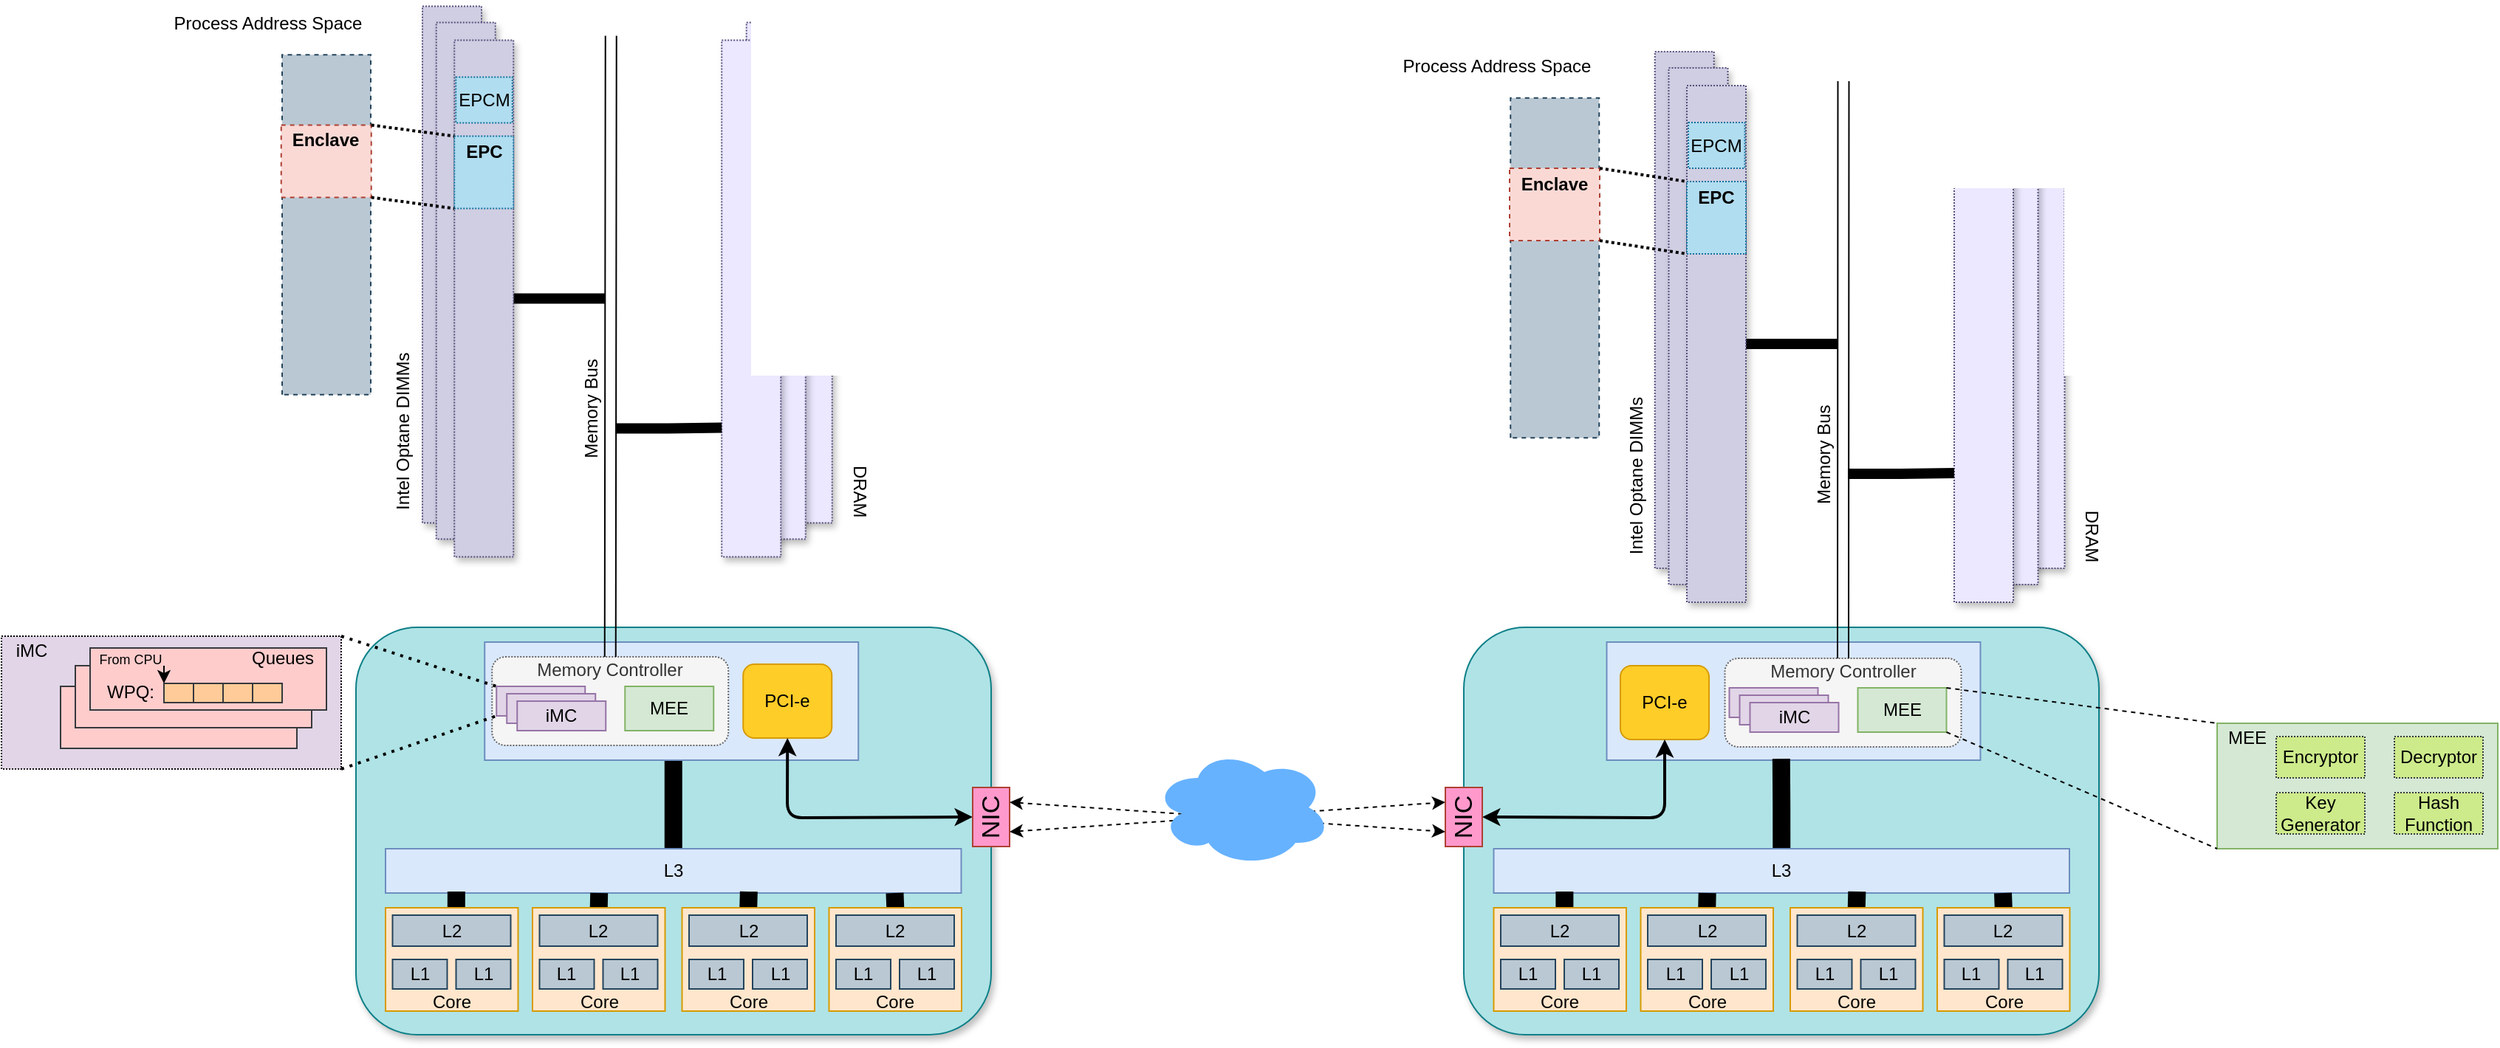 <mxfile version="13.0.3" type="device"><diagram id="oaTMxzg1J-h-dLZErR4L" name="Page-1"><mxGraphModel dx="786" dy="625" grid="1" gridSize="10" guides="1" tooltips="1" connect="1" arrows="1" fold="1" page="1" pageScale="1" pageWidth="850" pageHeight="1100" math="0" shadow="0"><root><mxCell id="0"/><mxCell id="1" parent="0"/><mxCell id="phydSjF7uTCjCLVIRJlo-23" value="" style="rounded=1;whiteSpace=wrap;html=1;glass=0;comic=0;shadow=1;fillColor=#b0e3e6;strokeColor=#0e8088;" parent="1" vertex="1"><mxGeometry x="240" y="811" width="430" height="276" as="geometry"/></mxCell><mxCell id="phydSjF7uTCjCLVIRJlo-88" value="" style="verticalLabelPosition=bottom;verticalAlign=top;html=1;shape=mxgraph.basic.rect;fillColor2=none;strokeWidth=1;size=20;indent=5;rounded=1;shadow=0;glass=0;dashed=0;comic=0;fillColor=#dae8fc;strokeColor=#6c8ebf;gradientColor=none;" parent="1" vertex="1"><mxGeometry x="327.12" y="821" width="253" height="80" as="geometry"/></mxCell><mxCell id="phydSjF7uTCjCLVIRJlo-53" value="Memory Controller&lt;br&gt;&lt;br&gt;&lt;br&gt;&lt;br&gt;" style="rounded=1;whiteSpace=wrap;html=1;dashed=1;dashPattern=1 1;fillColor=#f5f5f5;strokeColor=#666666;fontColor=#333333;" parent="1" vertex="1"><mxGeometry x="332.12" y="831" width="160" height="60" as="geometry"/></mxCell><mxCell id="phydSjF7uTCjCLVIRJlo-33" value="" style="rounded=0;whiteSpace=wrap;html=1;fillColor=#e1d5e7;strokeColor=#9673a6;" parent="1" vertex="1"><mxGeometry x="335.12" y="851" width="60" height="20" as="geometry"/></mxCell><mxCell id="phydSjF7uTCjCLVIRJlo-34" value="" style="rounded=0;whiteSpace=wrap;html=1;fillColor=#e1d5e7;strokeColor=#9673a6;" parent="1" vertex="1"><mxGeometry x="342.12" y="856" width="60" height="20" as="geometry"/></mxCell><mxCell id="phydSjF7uTCjCLVIRJlo-49" value="iMC" style="rounded=0;whiteSpace=wrap;html=1;fillColor=#e1d5e7;strokeColor=#9673a6;" parent="1" vertex="1"><mxGeometry x="349.12" y="861" width="60" height="20" as="geometry"/></mxCell><mxCell id="phydSjF7uTCjCLVIRJlo-51" value="MEE" style="rounded=0;whiteSpace=wrap;html=1;fillColor=#d5e8d4;strokeColor=#82b366;" parent="1" vertex="1"><mxGeometry x="422.12" y="851" width="60" height="30" as="geometry"/></mxCell><mxCell id="phydSjF7uTCjCLVIRJlo-89" value="PCI-e" style="rounded=1;whiteSpace=wrap;html=1;shadow=0;glass=0;dashed=0;comic=0;fillColor=#ffcd28;gradientColor=none;strokeColor=#d79b00;" parent="1" vertex="1"><mxGeometry x="502.12" y="836" width="60" height="50" as="geometry"/></mxCell><mxCell id="phydSjF7uTCjCLVIRJlo-92" value="" style="endArrow=classic;startArrow=classic;html=1;strokeColor=#000000;strokeWidth=2;exitX=0.5;exitY=1;exitDx=0;exitDy=0;entryX=0.5;entryY=0;entryDx=0;entryDy=0;" parent="1" source="phydSjF7uTCjCLVIRJlo-89" target="ULE8uMBQ5Uu-nhGQxHBF-1" edge="1"><mxGeometry width="50" height="50" relative="1" as="geometry"><mxPoint x="550" y="881" as="sourcePoint"/><mxPoint x="570" y="861" as="targetPoint"/><Array as="points"><mxPoint x="532" y="940"/></Array></mxGeometry></mxCell><mxCell id="phydSjF7uTCjCLVIRJlo-94" value="" style="endArrow=none;html=1;strokeColor=#000000;strokeWidth=2;entryX=0;entryY=0;entryDx=0;entryDy=0;dashed=1;dashPattern=1 2;exitX=1;exitY=0;exitDx=0;exitDy=0;" parent="1" source="phydSjF7uTCjCLVIRJlo-96" target="phydSjF7uTCjCLVIRJlo-33" edge="1"><mxGeometry width="50" height="50" relative="1" as="geometry"><mxPoint x="282.12" y="817" as="sourcePoint"/><mxPoint x="252.12" y="821" as="targetPoint"/></mxGeometry></mxCell><mxCell id="phydSjF7uTCjCLVIRJlo-95" value="" style="endArrow=none;html=1;strokeColor=#000000;strokeWidth=2;entryX=0;entryY=1;entryDx=0;entryDy=0;dashed=1;dashPattern=1 2;exitX=1;exitY=1;exitDx=0;exitDy=0;" parent="1" source="phydSjF7uTCjCLVIRJlo-96" target="phydSjF7uTCjCLVIRJlo-33" edge="1"><mxGeometry width="50" height="50" relative="1" as="geometry"><mxPoint x="282.12" y="907" as="sourcePoint"/><mxPoint x="297.12" y="881" as="targetPoint"/></mxGeometry></mxCell><mxCell id="phydSjF7uTCjCLVIRJlo-96" value="" style="rounded=0;whiteSpace=wrap;html=1;fillColor=#e1d5e7;strokeColor=#000000;dashed=1;dashPattern=1 1;" parent="1" vertex="1"><mxGeometry y="817" width="230" height="90" as="geometry"/></mxCell><mxCell id="phydSjF7uTCjCLVIRJlo-97" value="" style="rounded=0;whiteSpace=wrap;html=1;shadow=0;glass=0;comic=0;strokeColor=#36393d;fillColor=#ffcccc;" parent="1" vertex="1"><mxGeometry x="40" y="851" width="160" height="42" as="geometry"/></mxCell><mxCell id="phydSjF7uTCjCLVIRJlo-98" value="" style="rounded=0;whiteSpace=wrap;html=1;shadow=0;glass=0;comic=0;strokeColor=#36393d;fillColor=#ffcccc;" parent="1" vertex="1"><mxGeometry x="50" y="837" width="160" height="42" as="geometry"/></mxCell><mxCell id="phydSjF7uTCjCLVIRJlo-99" value="" style="rounded=0;whiteSpace=wrap;html=1;shadow=0;glass=0;comic=0;strokeColor=#36393d;fillColor=#ffcccc;" parent="1" vertex="1"><mxGeometry x="60" y="825" width="160" height="42" as="geometry"/></mxCell><mxCell id="phydSjF7uTCjCLVIRJlo-100" value="Queues" style="text;html=1;align=center;verticalAlign=middle;resizable=0;points=[];autosize=1;" parent="1" vertex="1"><mxGeometry x="160" y="822" width="60" height="20" as="geometry"/></mxCell><mxCell id="phydSjF7uTCjCLVIRJlo-101" value="" style="rounded=0;whiteSpace=wrap;html=1;shadow=0;glass=0;comic=0;strokeColor=#36393d;fillColor=#ffcc99;rotation=0;" parent="1" vertex="1"><mxGeometry x="110" y="849" width="20" height="13" as="geometry"/></mxCell><mxCell id="phydSjF7uTCjCLVIRJlo-105" value="" style="rounded=0;whiteSpace=wrap;html=1;shadow=0;glass=0;comic=0;strokeColor=#36393d;fillColor=#ffcc99;rotation=0;" parent="1" vertex="1"><mxGeometry x="130" y="849" width="20" height="13" as="geometry"/></mxCell><mxCell id="phydSjF7uTCjCLVIRJlo-106" value="" style="rounded=0;whiteSpace=wrap;html=1;shadow=0;glass=0;comic=0;strokeColor=#36393d;fillColor=#ffcc99;rotation=0;" parent="1" vertex="1"><mxGeometry x="150" y="849" width="20" height="13" as="geometry"/></mxCell><mxCell id="phydSjF7uTCjCLVIRJlo-107" value="" style="rounded=0;whiteSpace=wrap;html=1;shadow=0;glass=0;comic=0;strokeColor=#36393d;fillColor=#ffcc99;rotation=0;" parent="1" vertex="1"><mxGeometry x="170" y="849" width="20" height="13" as="geometry"/></mxCell><mxCell id="phydSjF7uTCjCLVIRJlo-108" value="WPQ:" style="text;html=1;align=center;verticalAlign=middle;resizable=0;points=[];autosize=1;" parent="1" vertex="1"><mxGeometry x="62" y="844.5" width="50" height="20" as="geometry"/></mxCell><mxCell id="phydSjF7uTCjCLVIRJlo-109" value="&lt;font style=&quot;font-size: 9px&quot;&gt;From CPU&lt;/font&gt;" style="text;html=1;align=center;verticalAlign=middle;resizable=0;points=[];autosize=1;" parent="1" vertex="1"><mxGeometry x="57" y="822" width="60" height="20" as="geometry"/></mxCell><mxCell id="phydSjF7uTCjCLVIRJlo-110" value="" style="endArrow=classic;html=1;strokeColor=#000000;strokeWidth=1;" parent="1" edge="1"><mxGeometry width="50" height="50" relative="1" as="geometry"><mxPoint x="110" y="837" as="sourcePoint"/><mxPoint x="110" y="849" as="targetPoint"/></mxGeometry></mxCell><mxCell id="phydSjF7uTCjCLVIRJlo-114" value="iMC" style="text;html=1;align=center;verticalAlign=middle;resizable=0;points=[];autosize=1;" parent="1" vertex="1"><mxGeometry y="817" width="40" height="20" as="geometry"/></mxCell><mxCell id="ULE8uMBQ5Uu-nhGQxHBF-1" value="&lt;font style=&quot;font-size: 17px&quot;&gt;NIC&lt;/font&gt;" style="rounded=0;whiteSpace=wrap;html=1;rotation=-90;fillColor=#FF99CC;strokeColor=#ae4132;" parent="1" vertex="1"><mxGeometry x="650" y="927" width="40" height="25" as="geometry"/></mxCell><mxCell id="ULE8uMBQ5Uu-nhGQxHBF-2" value="" style="rounded=1;whiteSpace=wrap;html=1;glass=0;comic=0;shadow=1;fillColor=#b0e3e6;strokeColor=#0e8088;" parent="1" vertex="1"><mxGeometry x="990" y="811" width="430" height="276" as="geometry"/></mxCell><mxCell id="ULE8uMBQ5Uu-nhGQxHBF-3" value="" style="verticalLabelPosition=bottom;verticalAlign=top;html=1;shape=mxgraph.basic.rect;fillColor2=none;strokeWidth=1;size=20;indent=5;rounded=1;shadow=0;glass=0;dashed=0;comic=0;fillColor=#dae8fc;strokeColor=#6c8ebf;gradientColor=none;" parent="1" vertex="1"><mxGeometry x="1086.75" y="821" width="253" height="80" as="geometry"/></mxCell><mxCell id="ULE8uMBQ5Uu-nhGQxHBF-4" value="" style="rounded=0;whiteSpace=wrap;html=1;shadow=1;glass=0;dashed=1;dashPattern=1 1;comic=0;fillColor=#d0cee2;strokeColor=#56517e;rotation=-90;" parent="1" vertex="1"><mxGeometry x="964.38" y="576" width="350" height="40" as="geometry"/></mxCell><mxCell id="ULE8uMBQ5Uu-nhGQxHBF-5" value="" style="rounded=0;whiteSpace=wrap;html=1;shadow=1;glass=0;dashed=1;dashPattern=1 1;comic=0;fillColor=#d0cee2;strokeColor=#56517e;rotation=-90;" parent="1" vertex="1"><mxGeometry x="973.75" y="587" width="350" height="40" as="geometry"/></mxCell><mxCell id="ULE8uMBQ5Uu-nhGQxHBF-6" value="Memory Controller&lt;br&gt;&lt;br&gt;&lt;br&gt;&lt;br&gt;" style="rounded=1;whiteSpace=wrap;html=1;dashed=1;dashPattern=1 1;fillColor=#f5f5f5;strokeColor=#666666;fontColor=#333333;" parent="1" vertex="1"><mxGeometry x="1166.75" y="832" width="160" height="60" as="geometry"/></mxCell><mxCell id="Z-HcP4Q4nRYmEnwGluF0-31" style="edgeStyle=orthogonalEdgeStyle;rounded=0;orthogonalLoop=1;jettySize=auto;html=1;exitX=0.5;exitY=0;exitDx=0;exitDy=0;entryX=0.467;entryY=0.988;entryDx=0;entryDy=0;entryPerimeter=0;endArrow=none;endFill=0;endSize=10;strokeWidth=12;" parent="1" source="ULE8uMBQ5Uu-nhGQxHBF-9" target="ULE8uMBQ5Uu-nhGQxHBF-3" edge="1"><mxGeometry relative="1" as="geometry"/></mxCell><mxCell id="ULE8uMBQ5Uu-nhGQxHBF-9" value="L3" style="rounded=0;whiteSpace=wrap;html=1;fillColor=#dae8fc;strokeColor=#6c8ebf;" parent="1" vertex="1"><mxGeometry x="1010.25" y="961" width="389.75" height="30" as="geometry"/></mxCell><mxCell id="ULE8uMBQ5Uu-nhGQxHBF-10" value="" style="rounded=0;whiteSpace=wrap;html=1;fillColor=#e1d5e7;strokeColor=#9673a6;" parent="1" vertex="1"><mxGeometry x="1169.75" y="852" width="60" height="20" as="geometry"/></mxCell><mxCell id="ULE8uMBQ5Uu-nhGQxHBF-11" value="" style="rounded=0;whiteSpace=wrap;html=1;fillColor=#e1d5e7;strokeColor=#9673a6;" parent="1" vertex="1"><mxGeometry x="1176.75" y="857" width="60" height="20" as="geometry"/></mxCell><mxCell id="Z-HcP4Q4nRYmEnwGluF0-32" style="edgeStyle=orthogonalEdgeStyle;rounded=0;orthogonalLoop=1;jettySize=auto;html=1;exitX=0.5;exitY=0;exitDx=0;exitDy=0;entryX=0.123;entryY=0.967;entryDx=0;entryDy=0;entryPerimeter=0;endArrow=none;endFill=0;endSize=10;strokeWidth=12;" parent="1" source="ULE8uMBQ5Uu-nhGQxHBF-13" target="ULE8uMBQ5Uu-nhGQxHBF-9" edge="1"><mxGeometry relative="1" as="geometry"/></mxCell><mxCell id="ULE8uMBQ5Uu-nhGQxHBF-13" value="&lt;br&gt;&lt;br&gt;&lt;br&gt;&lt;br&gt;Core" style="rounded=0;whiteSpace=wrap;html=1;fillColor=#ffe6cc;strokeColor=#d79b00;" parent="1" vertex="1"><mxGeometry x="1010.25" y="1001" width="89.75" height="70" as="geometry"/></mxCell><mxCell id="ULE8uMBQ5Uu-nhGQxHBF-17" value="iMC" style="rounded=0;whiteSpace=wrap;html=1;fillColor=#e1d5e7;strokeColor=#9673a6;" parent="1" vertex="1"><mxGeometry x="1183.75" y="862" width="60" height="20" as="geometry"/></mxCell><mxCell id="ULE8uMBQ5Uu-nhGQxHBF-18" value="MEE" style="rounded=0;whiteSpace=wrap;html=1;fillColor=#d5e8d4;strokeColor=#82b366;" parent="1" vertex="1"><mxGeometry x="1256.75" y="852" width="60" height="30" as="geometry"/></mxCell><mxCell id="Z-HcP4Q4nRYmEnwGluF0-19" style="edgeStyle=orthogonalEdgeStyle;rounded=0;orthogonalLoop=1;jettySize=auto;html=1;exitX=0.5;exitY=1;exitDx=0;exitDy=0;endArrow=none;endFill=0;strokeWidth=7;endSize=10;" parent="1" source="ULE8uMBQ5Uu-nhGQxHBF-19" edge="1"><mxGeometry relative="1" as="geometry"><mxPoint x="1243" y="619" as="targetPoint"/></mxGeometry></mxCell><mxCell id="ULE8uMBQ5Uu-nhGQxHBF-19" value="" style="rounded=0;whiteSpace=wrap;html=1;shadow=1;glass=0;dashed=1;dashPattern=1 1;comic=0;fillColor=#d0cee2;strokeColor=#56517e;rotation=-90;" parent="1" vertex="1"><mxGeometry x="986" y="599" width="350" height="40" as="geometry"/></mxCell><mxCell id="ULE8uMBQ5Uu-nhGQxHBF-25" value="" style="shape=link;html=1;startSize=6;endArrow=none;endFill=0;endSize=17;targetPerimeterSpacing=4;exitX=0.5;exitY=0;exitDx=0;exitDy=0;width=-7.5;" parent="1" source="ULE8uMBQ5Uu-nhGQxHBF-6" edge="1"><mxGeometry width="50" height="50" relative="1" as="geometry"><mxPoint x="1010" y="872" as="sourcePoint"/><mxPoint x="1247" y="441" as="targetPoint"/></mxGeometry></mxCell><mxCell id="ULE8uMBQ5Uu-nhGQxHBF-26" value="Memory Bus" style="text;html=1;align=center;verticalAlign=middle;resizable=0;points=[];autosize=1;rotation=-90;" parent="1" vertex="1"><mxGeometry x="1194.25" y="684.13" width="80" height="20" as="geometry"/></mxCell><mxCell id="ULE8uMBQ5Uu-nhGQxHBF-27" value="Intel Optane DIMMs" style="text;html=1;align=center;verticalAlign=middle;resizable=0;points=[];autosize=1;rotation=-90;" parent="1" vertex="1"><mxGeometry x="1046.75" y="699" width="120" height="20" as="geometry"/></mxCell><mxCell id="ULE8uMBQ5Uu-nhGQxHBF-28" value="&lt;font style=&quot;font-size: 12px&quot;&gt;&lt;b&gt;EPC&lt;br&gt;&lt;br&gt;&lt;br&gt;&lt;/b&gt;&lt;/font&gt;" style="rounded=0;whiteSpace=wrap;html=1;shadow=0;glass=0;dashed=1;dashPattern=1 1;comic=0;fillColor=#b1ddf0;strokeColor=#10739e;rotation=0;" parent="1" vertex="1"><mxGeometry x="1141" y="509" width="40" height="49" as="geometry"/></mxCell><mxCell id="ULE8uMBQ5Uu-nhGQxHBF-29" value="" style="rounded=0;whiteSpace=wrap;html=1;shadow=0;glass=0;dashed=1;comic=0;fillColor=#bac8d3;strokeColor=#23445d;rotation=-90;" parent="1" vertex="1"><mxGeometry x="936.5" y="537.5" width="230.25" height="60" as="geometry"/></mxCell><mxCell id="ULE8uMBQ5Uu-nhGQxHBF-30" value="Process Address Space" style="text;html=1;align=center;verticalAlign=middle;resizable=0;points=[];autosize=1;" parent="1" vertex="1"><mxGeometry x="942" y="421" width="140" height="20" as="geometry"/></mxCell><mxCell id="ULE8uMBQ5Uu-nhGQxHBF-31" value="&lt;b&gt;Enclave&lt;br&gt;&lt;br&gt;&lt;br&gt;&lt;/b&gt;" style="rounded=0;whiteSpace=wrap;html=1;shadow=0;glass=0;dashed=1;comic=0;fillColor=#fad9d5;strokeColor=#ae4132;" parent="1" vertex="1"><mxGeometry x="1021" y="500" width="61" height="49" as="geometry"/></mxCell><mxCell id="ULE8uMBQ5Uu-nhGQxHBF-39" value="PCI-e" style="rounded=1;whiteSpace=wrap;html=1;shadow=0;glass=0;dashed=0;comic=0;fillColor=#ffcd28;gradientColor=none;strokeColor=#d79b00;" parent="1" vertex="1"><mxGeometry x="1096" y="837" width="60" height="50" as="geometry"/></mxCell><mxCell id="ULE8uMBQ5Uu-nhGQxHBF-40" value="" style="endArrow=classic;startArrow=classic;html=1;strokeColor=#000000;strokeWidth=2;exitX=0.5;exitY=1;exitDx=0;exitDy=0;entryX=0.5;entryY=1;entryDx=0;entryDy=0;" parent="1" source="ULE8uMBQ5Uu-nhGQxHBF-39" target="ULE8uMBQ5Uu-nhGQxHBF-65" edge="1"><mxGeometry width="50" height="50" relative="1" as="geometry"><mxPoint x="901.75" y="866" as="sourcePoint"/><mxPoint x="1024.25" y="862" as="targetPoint"/><Array as="points"><mxPoint x="1126" y="940"/></Array></mxGeometry></mxCell><mxCell id="ULE8uMBQ5Uu-nhGQxHBF-41" value="EPCM" style="rounded=0;whiteSpace=wrap;html=1;shadow=0;glass=0;dashed=1;dashPattern=1 1;comic=0;strokeColor=#10739e;fillColor=#b1ddf0;rotation=0;" parent="1" vertex="1"><mxGeometry x="1142" y="469" width="38.25" height="31" as="geometry"/></mxCell><mxCell id="ULE8uMBQ5Uu-nhGQxHBF-65" value="&lt;font style=&quot;font-size: 17px&quot;&gt;NIC&lt;/font&gt;" style="rounded=0;whiteSpace=wrap;html=1;rotation=-90;fillColor=#FF99CC;strokeColor=#ae4132;" parent="1" vertex="1"><mxGeometry x="970" y="927" width="40" height="25" as="geometry"/></mxCell><mxCell id="ULE8uMBQ5Uu-nhGQxHBF-74" value="" style="endArrow=classic;startArrow=classic;html=1;exitX=0.25;exitY=1;exitDx=0;exitDy=0;entryX=0.75;entryY=0;entryDx=0;entryDy=0;dashed=1;" parent="1" source="ULE8uMBQ5Uu-nhGQxHBF-1" target="ULE8uMBQ5Uu-nhGQxHBF-65" edge="1"><mxGeometry width="50" height="50" relative="1" as="geometry"><mxPoint x="640" y="961" as="sourcePoint"/><mxPoint x="690" y="911" as="targetPoint"/></mxGeometry></mxCell><mxCell id="ULE8uMBQ5Uu-nhGQxHBF-76" value="" style="endArrow=classic;startArrow=classic;html=1;exitX=0.75;exitY=1;exitDx=0;exitDy=0;entryX=0.25;entryY=0;entryDx=0;entryDy=0;dashed=1;" parent="1" source="ULE8uMBQ5Uu-nhGQxHBF-1" target="ULE8uMBQ5Uu-nhGQxHBF-65" edge="1"><mxGeometry width="50" height="50" relative="1" as="geometry"><mxPoint x="660" y="1011" as="sourcePoint"/><mxPoint x="710" y="961" as="targetPoint"/></mxGeometry></mxCell><mxCell id="ULE8uMBQ5Uu-nhGQxHBF-66" value="" style="ellipse;shape=cloud;whiteSpace=wrap;html=1;fillColor=#66B2FF;strokeColor=none;" parent="1" vertex="1"><mxGeometry x="780" y="893" width="120" height="80" as="geometry"/></mxCell><mxCell id="ULE8uMBQ5Uu-nhGQxHBF-89" value="" style="rounded=0;whiteSpace=wrap;html=1;fillColor=#d5e8d4;strokeColor=#82b366;" parent="1" vertex="1"><mxGeometry x="1500" y="876" width="190" height="85" as="geometry"/></mxCell><mxCell id="ULE8uMBQ5Uu-nhGQxHBF-91" value="MEE" style="text;html=1;align=center;verticalAlign=middle;resizable=0;points=[];autosize=1;" parent="1" vertex="1"><mxGeometry x="1500" y="876" width="40" height="20" as="geometry"/></mxCell><mxCell id="ULE8uMBQ5Uu-nhGQxHBF-92" value="Encryptor" style="rounded=0;whiteSpace=wrap;html=1;shadow=0;glass=0;dashed=1;dashPattern=1 1;comic=0;strokeColor=#36393d;fillColor=#cdeb8b;" parent="1" vertex="1"><mxGeometry x="1540" y="885" width="60" height="28" as="geometry"/></mxCell><mxCell id="ULE8uMBQ5Uu-nhGQxHBF-93" value="Decryptor" style="rounded=0;whiteSpace=wrap;html=1;shadow=0;glass=0;dashed=1;dashPattern=1 1;comic=0;strokeColor=#36393d;fillColor=#cdeb8b;" parent="1" vertex="1"><mxGeometry x="1620" y="885" width="60" height="28" as="geometry"/></mxCell><mxCell id="ULE8uMBQ5Uu-nhGQxHBF-94" value="Key Generator" style="rounded=0;whiteSpace=wrap;html=1;shadow=0;glass=0;dashed=1;dashPattern=1 1;comic=0;strokeColor=#36393d;fillColor=#cdeb8b;" parent="1" vertex="1"><mxGeometry x="1540" y="923" width="60" height="28" as="geometry"/></mxCell><mxCell id="ULE8uMBQ5Uu-nhGQxHBF-95" value="Hash&lt;br&gt;Function" style="rounded=0;whiteSpace=wrap;html=1;shadow=0;glass=0;dashed=1;dashPattern=1 1;comic=0;strokeColor=#36393d;fillColor=#cdeb8b;" parent="1" vertex="1"><mxGeometry x="1620" y="923" width="60" height="28" as="geometry"/></mxCell><mxCell id="ULE8uMBQ5Uu-nhGQxHBF-98" value="" style="endArrow=none;dashed=1;html=1;exitX=1;exitY=0;exitDx=0;exitDy=0;entryX=0;entryY=0;entryDx=0;entryDy=0;" parent="1" source="ULE8uMBQ5Uu-nhGQxHBF-18" target="ULE8uMBQ5Uu-nhGQxHBF-89" edge="1"><mxGeometry width="50" height="50" relative="1" as="geometry"><mxPoint x="1202" y="872" as="sourcePoint"/><mxPoint x="1420" y="797" as="targetPoint"/></mxGeometry></mxCell><mxCell id="ULE8uMBQ5Uu-nhGQxHBF-99" value="" style="endArrow=none;dashed=1;html=1;entryX=0;entryY=1;entryDx=0;entryDy=0;exitX=1;exitY=1;exitDx=0;exitDy=0;" parent="1" source="ULE8uMBQ5Uu-nhGQxHBF-18" target="ULE8uMBQ5Uu-nhGQxHBF-89" edge="1"><mxGeometry width="50" height="50" relative="1" as="geometry"><mxPoint x="1330" y="981" as="sourcePoint"/><mxPoint x="1430.25" y="996.0" as="targetPoint"/></mxGeometry></mxCell><mxCell id="Z-HcP4Q4nRYmEnwGluF0-1" value="L1" style="rounded=0;whiteSpace=wrap;html=1;fillColor=#bac8d3;strokeColor=#23445d;" parent="1" vertex="1"><mxGeometry x="1015" y="1036" width="37" height="20" as="geometry"/></mxCell><mxCell id="Z-HcP4Q4nRYmEnwGluF0-2" value="L1" style="rounded=0;whiteSpace=wrap;html=1;fillColor=#bac8d3;strokeColor=#23445d;" parent="1" vertex="1"><mxGeometry x="1058" y="1036" width="37" height="20" as="geometry"/></mxCell><mxCell id="Z-HcP4Q4nRYmEnwGluF0-3" value="L2" style="rounded=0;whiteSpace=wrap;html=1;fillColor=#bac8d3;strokeColor=#23445d;" parent="1" vertex="1"><mxGeometry x="1015" y="1006" width="80" height="21" as="geometry"/></mxCell><mxCell id="Z-HcP4Q4nRYmEnwGluF0-33" style="edgeStyle=orthogonalEdgeStyle;rounded=0;orthogonalLoop=1;jettySize=auto;html=1;exitX=0.5;exitY=0;exitDx=0;exitDy=0;entryX=0.371;entryY=1;entryDx=0;entryDy=0;entryPerimeter=0;endArrow=none;endFill=0;endSize=10;strokeWidth=12;" parent="1" source="Z-HcP4Q4nRYmEnwGluF0-4" target="ULE8uMBQ5Uu-nhGQxHBF-9" edge="1"><mxGeometry relative="1" as="geometry"/></mxCell><mxCell id="Z-HcP4Q4nRYmEnwGluF0-4" value="&lt;br&gt;&lt;br&gt;&lt;br&gt;&lt;br&gt;Core" style="rounded=0;whiteSpace=wrap;html=1;fillColor=#ffe6cc;strokeColor=#d79b00;" parent="1" vertex="1"><mxGeometry x="1109.75" y="1001" width="89.75" height="70" as="geometry"/></mxCell><mxCell id="Z-HcP4Q4nRYmEnwGluF0-5" value="L1" style="rounded=0;whiteSpace=wrap;html=1;fillColor=#bac8d3;strokeColor=#23445d;" parent="1" vertex="1"><mxGeometry x="1114.5" y="1036" width="37" height="20" as="geometry"/></mxCell><mxCell id="Z-HcP4Q4nRYmEnwGluF0-6" value="L1" style="rounded=0;whiteSpace=wrap;html=1;fillColor=#bac8d3;strokeColor=#23445d;" parent="1" vertex="1"><mxGeometry x="1157.5" y="1036" width="37" height="20" as="geometry"/></mxCell><mxCell id="Z-HcP4Q4nRYmEnwGluF0-7" value="L2" style="rounded=0;whiteSpace=wrap;html=1;fillColor=#bac8d3;strokeColor=#23445d;" parent="1" vertex="1"><mxGeometry x="1114.5" y="1006" width="80" height="21" as="geometry"/></mxCell><mxCell id="Z-HcP4Q4nRYmEnwGluF0-34" style="edgeStyle=orthogonalEdgeStyle;rounded=0;orthogonalLoop=1;jettySize=auto;html=1;exitX=0.5;exitY=0;exitDx=0;exitDy=0;entryX=0.631;entryY=0.967;entryDx=0;entryDy=0;entryPerimeter=0;endArrow=none;endFill=0;endSize=10;strokeWidth=12;" parent="1" source="Z-HcP4Q4nRYmEnwGluF0-8" target="ULE8uMBQ5Uu-nhGQxHBF-9" edge="1"><mxGeometry relative="1" as="geometry"/></mxCell><mxCell id="Z-HcP4Q4nRYmEnwGluF0-8" value="&lt;br&gt;&lt;br&gt;&lt;br&gt;&lt;br&gt;Core" style="rounded=0;whiteSpace=wrap;html=1;fillColor=#ffe6cc;strokeColor=#d79b00;" parent="1" vertex="1"><mxGeometry x="1211" y="1001" width="89.75" height="70" as="geometry"/></mxCell><mxCell id="Z-HcP4Q4nRYmEnwGluF0-9" value="L1" style="rounded=0;whiteSpace=wrap;html=1;fillColor=#bac8d3;strokeColor=#23445d;" parent="1" vertex="1"><mxGeometry x="1215.75" y="1036" width="37" height="20" as="geometry"/></mxCell><mxCell id="Z-HcP4Q4nRYmEnwGluF0-10" value="L1" style="rounded=0;whiteSpace=wrap;html=1;fillColor=#bac8d3;strokeColor=#23445d;" parent="1" vertex="1"><mxGeometry x="1258.75" y="1036" width="37" height="20" as="geometry"/></mxCell><mxCell id="Z-HcP4Q4nRYmEnwGluF0-11" value="L2" style="rounded=0;whiteSpace=wrap;html=1;fillColor=#bac8d3;strokeColor=#23445d;" parent="1" vertex="1"><mxGeometry x="1215.75" y="1006" width="80" height="21" as="geometry"/></mxCell><mxCell id="Z-HcP4Q4nRYmEnwGluF0-35" style="edgeStyle=orthogonalEdgeStyle;rounded=0;orthogonalLoop=1;jettySize=auto;html=1;exitX=0.5;exitY=0;exitDx=0;exitDy=0;endArrow=none;endFill=0;endSize=10;strokeWidth=12;" parent="1" source="Z-HcP4Q4nRYmEnwGluF0-12" edge="1"><mxGeometry relative="1" as="geometry"><mxPoint x="1355" y="991" as="targetPoint"/></mxGeometry></mxCell><mxCell id="Z-HcP4Q4nRYmEnwGluF0-12" value="&lt;br&gt;&lt;br&gt;&lt;br&gt;&lt;br&gt;Core" style="rounded=0;whiteSpace=wrap;html=1;fillColor=#ffe6cc;strokeColor=#d79b00;" parent="1" vertex="1"><mxGeometry x="1310.5" y="1001" width="89.75" height="70" as="geometry"/></mxCell><mxCell id="Z-HcP4Q4nRYmEnwGluF0-13" value="L1" style="rounded=0;whiteSpace=wrap;html=1;fillColor=#bac8d3;strokeColor=#23445d;" parent="1" vertex="1"><mxGeometry x="1315.25" y="1036" width="37" height="20" as="geometry"/></mxCell><mxCell id="Z-HcP4Q4nRYmEnwGluF0-14" value="L1" style="rounded=0;whiteSpace=wrap;html=1;fillColor=#bac8d3;strokeColor=#23445d;" parent="1" vertex="1"><mxGeometry x="1358.25" y="1036" width="37" height="20" as="geometry"/></mxCell><mxCell id="Z-HcP4Q4nRYmEnwGluF0-15" value="L2" style="rounded=0;whiteSpace=wrap;html=1;fillColor=#bac8d3;strokeColor=#23445d;" parent="1" vertex="1"><mxGeometry x="1315.25" y="1006" width="80" height="21" as="geometry"/></mxCell><mxCell id="Z-HcP4Q4nRYmEnwGluF0-21" value="" style="endArrow=none;dashed=1;html=1;strokeWidth=2;entryX=0;entryY=0;entryDx=0;entryDy=0;exitX=1;exitY=0;exitDx=0;exitDy=0;dashPattern=1 1;" parent="1" source="ULE8uMBQ5Uu-nhGQxHBF-31" target="ULE8uMBQ5Uu-nhGQxHBF-28" edge="1"><mxGeometry width="50" height="50" relative="1" as="geometry"><mxPoint x="920" y="601" as="sourcePoint"/><mxPoint x="970" y="551" as="targetPoint"/></mxGeometry></mxCell><mxCell id="Z-HcP4Q4nRYmEnwGluF0-22" value="" style="endArrow=none;dashed=1;html=1;strokeWidth=2;entryX=0;entryY=1;entryDx=0;entryDy=0;exitX=1;exitY=1;exitDx=0;exitDy=0;dashPattern=1 1;" parent="1" source="ULE8uMBQ5Uu-nhGQxHBF-31" target="ULE8uMBQ5Uu-nhGQxHBF-28" edge="1"><mxGeometry width="50" height="50" relative="1" as="geometry"><mxPoint x="1092" y="510" as="sourcePoint"/><mxPoint x="1151" y="519" as="targetPoint"/></mxGeometry></mxCell><mxCell id="Z-HcP4Q4nRYmEnwGluF0-23" value="" style="rounded=0;whiteSpace=wrap;html=1;shadow=1;glass=0;dashed=1;dashPattern=1 1;comic=0;fillColor=#EBE8FF;strokeColor=#56517e;rotation=-90;" parent="1" vertex="1"><mxGeometry x="1201.75" y="576" width="350" height="40" as="geometry"/></mxCell><mxCell id="Z-HcP4Q4nRYmEnwGluF0-24" value="" style="rounded=0;whiteSpace=wrap;html=1;shadow=1;glass=0;dashed=1;dashPattern=1 1;comic=0;fillColor=#EBE8FF;strokeColor=#56517e;rotation=-90;" parent="1" vertex="1"><mxGeometry x="1183.75" y="587" width="350" height="40" as="geometry"/></mxCell><mxCell id="Z-HcP4Q4nRYmEnwGluF0-25" value="" style="rounded=0;whiteSpace=wrap;html=1;shadow=1;glass=0;dashed=1;dashPattern=1 1;comic=0;fillColor=#EBE8FF;strokeColor=#56517e;rotation=-90;" parent="1" vertex="1"><mxGeometry x="1167" y="599" width="350" height="40" as="geometry"/></mxCell><mxCell id="Z-HcP4Q4nRYmEnwGluF0-28" value="DRAM" style="text;html=1;align=center;verticalAlign=middle;resizable=0;points=[];autosize=1;rotation=90;" parent="1" vertex="1"><mxGeometry x="1390" y="739" width="50" height="20" as="geometry"/></mxCell><mxCell id="Z-HcP4Q4nRYmEnwGluF0-29" style="edgeStyle=orthogonalEdgeStyle;rounded=0;orthogonalLoop=1;jettySize=auto;html=1;endArrow=none;endFill=0;strokeWidth=7;endSize=10;entryX=0.25;entryY=0;entryDx=0;entryDy=0;" parent="1" target="Z-HcP4Q4nRYmEnwGluF0-25" edge="1"><mxGeometry relative="1" as="geometry"><mxPoint x="1300" y="721" as="targetPoint"/><mxPoint x="1250" y="707" as="sourcePoint"/><Array as="points"><mxPoint x="1286" y="707"/></Array></mxGeometry></mxCell><mxCell id="Z-HcP4Q4nRYmEnwGluF0-77" style="edgeStyle=orthogonalEdgeStyle;rounded=0;orthogonalLoop=1;jettySize=auto;html=1;exitX=0.5;exitY=0;exitDx=0;exitDy=0;entryX=0.505;entryY=1.006;entryDx=0;entryDy=0;entryPerimeter=0;endArrow=none;endFill=0;endSize=10;strokeWidth=12;" parent="1" source="Z-HcP4Q4nRYmEnwGluF0-36" target="phydSjF7uTCjCLVIRJlo-88" edge="1"><mxGeometry relative="1" as="geometry"/></mxCell><mxCell id="Z-HcP4Q4nRYmEnwGluF0-36" value="L3" style="rounded=0;whiteSpace=wrap;html=1;fillColor=#dae8fc;strokeColor=#6c8ebf;" parent="1" vertex="1"><mxGeometry x="260" y="961" width="389.75" height="30" as="geometry"/></mxCell><mxCell id="Z-HcP4Q4nRYmEnwGluF0-37" style="edgeStyle=orthogonalEdgeStyle;rounded=0;orthogonalLoop=1;jettySize=auto;html=1;exitX=0.5;exitY=0;exitDx=0;exitDy=0;entryX=0.123;entryY=0.967;entryDx=0;entryDy=0;entryPerimeter=0;endArrow=none;endFill=0;endSize=10;strokeWidth=12;" parent="1" source="Z-HcP4Q4nRYmEnwGluF0-38" target="Z-HcP4Q4nRYmEnwGluF0-36" edge="1"><mxGeometry relative="1" as="geometry"/></mxCell><mxCell id="Z-HcP4Q4nRYmEnwGluF0-38" value="&lt;br&gt;&lt;br&gt;&lt;br&gt;&lt;br&gt;Core" style="rounded=0;whiteSpace=wrap;html=1;fillColor=#ffe6cc;strokeColor=#d79b00;" parent="1" vertex="1"><mxGeometry x="260" y="1001" width="89.75" height="70" as="geometry"/></mxCell><mxCell id="Z-HcP4Q4nRYmEnwGluF0-39" value="L1" style="rounded=0;whiteSpace=wrap;html=1;fillColor=#bac8d3;strokeColor=#23445d;" parent="1" vertex="1"><mxGeometry x="264.75" y="1036" width="37" height="20" as="geometry"/></mxCell><mxCell id="Z-HcP4Q4nRYmEnwGluF0-40" value="L1" style="rounded=0;whiteSpace=wrap;html=1;fillColor=#bac8d3;strokeColor=#23445d;" parent="1" vertex="1"><mxGeometry x="307.75" y="1036" width="37" height="20" as="geometry"/></mxCell><mxCell id="Z-HcP4Q4nRYmEnwGluF0-41" value="L2" style="rounded=0;whiteSpace=wrap;html=1;fillColor=#bac8d3;strokeColor=#23445d;" parent="1" vertex="1"><mxGeometry x="264.75" y="1006" width="80" height="21" as="geometry"/></mxCell><mxCell id="Z-HcP4Q4nRYmEnwGluF0-42" style="edgeStyle=orthogonalEdgeStyle;rounded=0;orthogonalLoop=1;jettySize=auto;html=1;exitX=0.5;exitY=0;exitDx=0;exitDy=0;entryX=0.371;entryY=1;entryDx=0;entryDy=0;entryPerimeter=0;endArrow=none;endFill=0;endSize=10;strokeWidth=12;" parent="1" source="Z-HcP4Q4nRYmEnwGluF0-43" target="Z-HcP4Q4nRYmEnwGluF0-36" edge="1"><mxGeometry relative="1" as="geometry"/></mxCell><mxCell id="Z-HcP4Q4nRYmEnwGluF0-43" value="&lt;br&gt;&lt;br&gt;&lt;br&gt;&lt;br&gt;Core" style="rounded=0;whiteSpace=wrap;html=1;fillColor=#ffe6cc;strokeColor=#d79b00;" parent="1" vertex="1"><mxGeometry x="359.5" y="1001" width="89.75" height="70" as="geometry"/></mxCell><mxCell id="Z-HcP4Q4nRYmEnwGluF0-44" value="L1" style="rounded=0;whiteSpace=wrap;html=1;fillColor=#bac8d3;strokeColor=#23445d;" parent="1" vertex="1"><mxGeometry x="364.25" y="1036" width="37" height="20" as="geometry"/></mxCell><mxCell id="Z-HcP4Q4nRYmEnwGluF0-45" value="L1" style="rounded=0;whiteSpace=wrap;html=1;fillColor=#bac8d3;strokeColor=#23445d;" parent="1" vertex="1"><mxGeometry x="407.25" y="1036" width="37" height="20" as="geometry"/></mxCell><mxCell id="Z-HcP4Q4nRYmEnwGluF0-46" value="L2" style="rounded=0;whiteSpace=wrap;html=1;fillColor=#bac8d3;strokeColor=#23445d;" parent="1" vertex="1"><mxGeometry x="364.25" y="1006" width="80" height="21" as="geometry"/></mxCell><mxCell id="Z-HcP4Q4nRYmEnwGluF0-47" style="edgeStyle=orthogonalEdgeStyle;rounded=0;orthogonalLoop=1;jettySize=auto;html=1;exitX=0.5;exitY=0;exitDx=0;exitDy=0;entryX=0.631;entryY=0.967;entryDx=0;entryDy=0;entryPerimeter=0;endArrow=none;endFill=0;endSize=10;strokeWidth=12;" parent="1" source="Z-HcP4Q4nRYmEnwGluF0-48" target="Z-HcP4Q4nRYmEnwGluF0-36" edge="1"><mxGeometry relative="1" as="geometry"/></mxCell><mxCell id="Z-HcP4Q4nRYmEnwGluF0-48" value="&lt;br&gt;&lt;br&gt;&lt;br&gt;&lt;br&gt;Core" style="rounded=0;whiteSpace=wrap;html=1;fillColor=#ffe6cc;strokeColor=#d79b00;" parent="1" vertex="1"><mxGeometry x="460.75" y="1001" width="89.75" height="70" as="geometry"/></mxCell><mxCell id="Z-HcP4Q4nRYmEnwGluF0-49" value="L1" style="rounded=0;whiteSpace=wrap;html=1;fillColor=#bac8d3;strokeColor=#23445d;" parent="1" vertex="1"><mxGeometry x="465.5" y="1036" width="37" height="20" as="geometry"/></mxCell><mxCell id="Z-HcP4Q4nRYmEnwGluF0-50" value="L1" style="rounded=0;whiteSpace=wrap;html=1;fillColor=#bac8d3;strokeColor=#23445d;" parent="1" vertex="1"><mxGeometry x="508.5" y="1036" width="37" height="20" as="geometry"/></mxCell><mxCell id="Z-HcP4Q4nRYmEnwGluF0-51" value="L2" style="rounded=0;whiteSpace=wrap;html=1;fillColor=#bac8d3;strokeColor=#23445d;" parent="1" vertex="1"><mxGeometry x="465.5" y="1006" width="80" height="21" as="geometry"/></mxCell><mxCell id="Z-HcP4Q4nRYmEnwGluF0-52" style="edgeStyle=orthogonalEdgeStyle;rounded=0;orthogonalLoop=1;jettySize=auto;html=1;exitX=0.5;exitY=0;exitDx=0;exitDy=0;endArrow=none;endFill=0;endSize=10;strokeWidth=12;" parent="1" source="Z-HcP4Q4nRYmEnwGluF0-53" edge="1"><mxGeometry relative="1" as="geometry"><mxPoint x="604.75" y="991.0" as="targetPoint"/></mxGeometry></mxCell><mxCell id="Z-HcP4Q4nRYmEnwGluF0-53" value="&lt;br&gt;&lt;br&gt;&lt;br&gt;&lt;br&gt;Core" style="rounded=0;whiteSpace=wrap;html=1;fillColor=#ffe6cc;strokeColor=#d79b00;" parent="1" vertex="1"><mxGeometry x="560.25" y="1001" width="89.75" height="70" as="geometry"/></mxCell><mxCell id="Z-HcP4Q4nRYmEnwGluF0-54" value="L1" style="rounded=0;whiteSpace=wrap;html=1;fillColor=#bac8d3;strokeColor=#23445d;" parent="1" vertex="1"><mxGeometry x="565" y="1036" width="37" height="20" as="geometry"/></mxCell><mxCell id="Z-HcP4Q4nRYmEnwGluF0-55" value="L1" style="rounded=0;whiteSpace=wrap;html=1;fillColor=#bac8d3;strokeColor=#23445d;" parent="1" vertex="1"><mxGeometry x="608" y="1036" width="37" height="20" as="geometry"/></mxCell><mxCell id="Z-HcP4Q4nRYmEnwGluF0-56" value="L2" style="rounded=0;whiteSpace=wrap;html=1;fillColor=#bac8d3;strokeColor=#23445d;" parent="1" vertex="1"><mxGeometry x="565" y="1006" width="80" height="21" as="geometry"/></mxCell><mxCell id="Z-HcP4Q4nRYmEnwGluF0-57" value="" style="rounded=0;whiteSpace=wrap;html=1;shadow=1;glass=0;dashed=1;dashPattern=1 1;comic=0;fillColor=#d0cee2;strokeColor=#56517e;rotation=-90;" parent="1" vertex="1"><mxGeometry x="130" y="545.25" width="350" height="40" as="geometry"/></mxCell><mxCell id="Z-HcP4Q4nRYmEnwGluF0-58" value="" style="rounded=0;whiteSpace=wrap;html=1;shadow=1;glass=0;dashed=1;dashPattern=1 1;comic=0;fillColor=#d0cee2;strokeColor=#56517e;rotation=-90;" parent="1" vertex="1"><mxGeometry x="139.37" y="556.25" width="350" height="40" as="geometry"/></mxCell><mxCell id="Z-HcP4Q4nRYmEnwGluF0-59" style="edgeStyle=orthogonalEdgeStyle;rounded=0;orthogonalLoop=1;jettySize=auto;html=1;exitX=0.5;exitY=1;exitDx=0;exitDy=0;endArrow=none;endFill=0;strokeWidth=7;endSize=10;" parent="1" source="Z-HcP4Q4nRYmEnwGluF0-60" edge="1"><mxGeometry relative="1" as="geometry"><mxPoint x="408.62" y="588.25" as="targetPoint"/></mxGeometry></mxCell><mxCell id="Z-HcP4Q4nRYmEnwGluF0-60" value="" style="rounded=0;whiteSpace=wrap;html=1;shadow=1;glass=0;dashed=1;dashPattern=1 1;comic=0;fillColor=#d0cee2;strokeColor=#56517e;rotation=-90;" parent="1" vertex="1"><mxGeometry x="151.62" y="568.25" width="350" height="40" as="geometry"/></mxCell><mxCell id="Z-HcP4Q4nRYmEnwGluF0-61" value="" style="shape=link;html=1;startSize=6;endArrow=none;endFill=0;endSize=17;targetPerimeterSpacing=4;width=-7.5;exitX=0.5;exitY=0;exitDx=0;exitDy=0;" parent="1" source="phydSjF7uTCjCLVIRJlo-53" edge="1"><mxGeometry width="50" height="50" relative="1" as="geometry"><mxPoint x="412.99" y="801.75" as="sourcePoint"/><mxPoint x="412.62" y="410.25" as="targetPoint"/></mxGeometry></mxCell><mxCell id="Z-HcP4Q4nRYmEnwGluF0-62" value="Memory Bus" style="text;html=1;align=center;verticalAlign=middle;resizable=0;points=[];autosize=1;rotation=-90;" parent="1" vertex="1"><mxGeometry x="359.87" y="653.38" width="80" height="20" as="geometry"/></mxCell><mxCell id="Z-HcP4Q4nRYmEnwGluF0-63" value="Intel Optane DIMMs" style="text;html=1;align=center;verticalAlign=middle;resizable=0;points=[];autosize=1;rotation=-90;" parent="1" vertex="1"><mxGeometry x="212.37" y="668.25" width="120" height="20" as="geometry"/></mxCell><mxCell id="Z-HcP4Q4nRYmEnwGluF0-64" value="&lt;font style=&quot;font-size: 12px&quot;&gt;&lt;b&gt;EPC&lt;br&gt;&lt;br&gt;&lt;br&gt;&lt;/b&gt;&lt;/font&gt;" style="rounded=0;whiteSpace=wrap;html=1;shadow=0;glass=0;dashed=1;dashPattern=1 1;comic=0;fillColor=#b1ddf0;strokeColor=#10739e;rotation=0;" parent="1" vertex="1"><mxGeometry x="306.62" y="478.25" width="40" height="49" as="geometry"/></mxCell><mxCell id="Z-HcP4Q4nRYmEnwGluF0-65" value="" style="rounded=0;whiteSpace=wrap;html=1;shadow=0;glass=0;dashed=1;comic=0;fillColor=#bac8d3;strokeColor=#23445d;rotation=-90;" parent="1" vertex="1"><mxGeometry x="104.87" y="508.25" width="230.25" height="60" as="geometry"/></mxCell><mxCell id="Z-HcP4Q4nRYmEnwGluF0-66" value="Process Address Space" style="text;html=1;align=center;verticalAlign=middle;resizable=0;points=[];autosize=1;" parent="1" vertex="1"><mxGeometry x="110.37" y="391.75" width="140" height="20" as="geometry"/></mxCell><mxCell id="Z-HcP4Q4nRYmEnwGluF0-67" value="&lt;b&gt;Enclave&lt;br&gt;&lt;br&gt;&lt;br&gt;&lt;/b&gt;" style="rounded=0;whiteSpace=wrap;html=1;shadow=0;glass=0;dashed=1;comic=0;fillColor=#fad9d5;strokeColor=#ae4132;" parent="1" vertex="1"><mxGeometry x="189.37" y="470.75" width="61" height="49" as="geometry"/></mxCell><mxCell id="Z-HcP4Q4nRYmEnwGluF0-68" value="EPCM" style="rounded=0;whiteSpace=wrap;html=1;shadow=0;glass=0;dashed=1;dashPattern=1 1;comic=0;strokeColor=#10739e;fillColor=#b1ddf0;rotation=0;" parent="1" vertex="1"><mxGeometry x="307.62" y="438.25" width="38.25" height="31" as="geometry"/></mxCell><mxCell id="Z-HcP4Q4nRYmEnwGluF0-69" value="" style="endArrow=none;dashed=1;html=1;strokeWidth=2;entryX=0;entryY=0;entryDx=0;entryDy=0;exitX=1;exitY=0;exitDx=0;exitDy=0;dashPattern=1 1;" parent="1" source="Z-HcP4Q4nRYmEnwGluF0-67" target="Z-HcP4Q4nRYmEnwGluF0-64" edge="1"><mxGeometry width="50" height="50" relative="1" as="geometry"><mxPoint x="33.5" y="570.25" as="sourcePoint"/><mxPoint x="83.5" y="520.25" as="targetPoint"/></mxGeometry></mxCell><mxCell id="Z-HcP4Q4nRYmEnwGluF0-70" value="" style="endArrow=none;dashed=1;html=1;strokeWidth=2;entryX=0;entryY=1;entryDx=0;entryDy=0;exitX=1;exitY=1;exitDx=0;exitDy=0;dashPattern=1 1;" parent="1" source="Z-HcP4Q4nRYmEnwGluF0-67" target="Z-HcP4Q4nRYmEnwGluF0-64" edge="1"><mxGeometry width="50" height="50" relative="1" as="geometry"><mxPoint x="205.5" y="479.25" as="sourcePoint"/><mxPoint x="264.5" y="488.25" as="targetPoint"/></mxGeometry></mxCell><mxCell id="Z-HcP4Q4nRYmEnwGluF0-71" value="" style="rounded=0;whiteSpace=wrap;html=1;shadow=1;glass=0;dashed=1;dashPattern=1 1;comic=0;fillColor=#EBE8FF;strokeColor=#56517e;rotation=-90;" parent="1" vertex="1"><mxGeometry x="367.37" y="545.25" width="350" height="40" as="geometry"/></mxCell><mxCell id="Z-HcP4Q4nRYmEnwGluF0-72" value="" style="rounded=0;whiteSpace=wrap;html=1;shadow=1;glass=0;dashed=1;dashPattern=1 1;comic=0;fillColor=#EBE8FF;strokeColor=#56517e;rotation=-90;" parent="1" vertex="1"><mxGeometry x="349.37" y="556.25" width="350" height="40" as="geometry"/></mxCell><mxCell id="Z-HcP4Q4nRYmEnwGluF0-73" value="" style="rounded=0;whiteSpace=wrap;html=1;shadow=1;glass=0;dashed=1;dashPattern=1 1;comic=0;fillColor=#EBE8FF;strokeColor=#56517e;rotation=-90;" parent="1" vertex="1"><mxGeometry x="332.62" y="568.25" width="350" height="40" as="geometry"/></mxCell><mxCell id="Z-HcP4Q4nRYmEnwGluF0-74" value="DRAM" style="text;html=1;align=center;verticalAlign=middle;resizable=0;points=[];autosize=1;rotation=90;" parent="1" vertex="1"><mxGeometry x="555.62" y="708.25" width="50" height="20" as="geometry"/></mxCell><mxCell id="Z-HcP4Q4nRYmEnwGluF0-75" style="edgeStyle=orthogonalEdgeStyle;rounded=0;orthogonalLoop=1;jettySize=auto;html=1;endArrow=none;endFill=0;strokeWidth=7;endSize=10;entryX=0.25;entryY=0;entryDx=0;entryDy=0;" parent="1" target="Z-HcP4Q4nRYmEnwGluF0-73" edge="1"><mxGeometry relative="1" as="geometry"><mxPoint x="465.62" y="690.25" as="targetPoint"/><mxPoint x="415.62" y="676.25" as="sourcePoint"/><Array as="points"><mxPoint x="451.62" y="676.25"/></Array></mxGeometry></mxCell></root></mxGraphModel></diagram></mxfile>